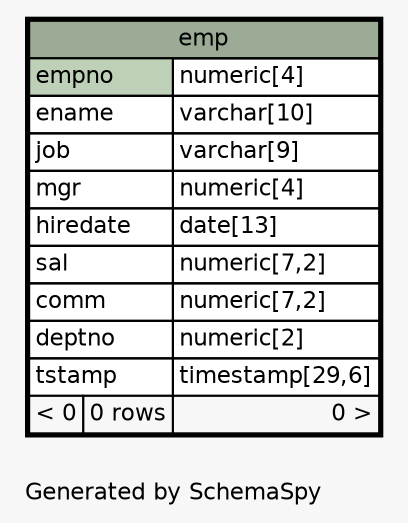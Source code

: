 // dot 2.26.3 on Linux 3.2.0-4-amd64
// SchemaSpy rev 590
digraph "oneDegreeRelationshipsDiagram" {
  graph [
    rankdir="RL"
    bgcolor="#f7f7f7"
    label="\nGenerated by SchemaSpy"
    labeljust="l"
    nodesep="0.18"
    ranksep="0.46"
    fontname="Helvetica"
    fontsize="11"
  ];
  node [
    fontname="Helvetica"
    fontsize="11"
    shape="plaintext"
  ];
  edge [
    arrowsize="0.8"
  ];
  "emp" [
    label=<
    <TABLE BORDER="2" CELLBORDER="1" CELLSPACING="0" BGCOLOR="#ffffff">
      <TR><TD COLSPAN="3" BGCOLOR="#9bab96" ALIGN="CENTER">emp</TD></TR>
      <TR><TD PORT="empno" COLSPAN="2" BGCOLOR="#bed1b8" ALIGN="LEFT">empno</TD><TD PORT="empno.type" ALIGN="LEFT">numeric[4]</TD></TR>
      <TR><TD PORT="ename" COLSPAN="2" ALIGN="LEFT">ename</TD><TD PORT="ename.type" ALIGN="LEFT">varchar[10]</TD></TR>
      <TR><TD PORT="job" COLSPAN="2" ALIGN="LEFT">job</TD><TD PORT="job.type" ALIGN="LEFT">varchar[9]</TD></TR>
      <TR><TD PORT="mgr" COLSPAN="2" ALIGN="LEFT">mgr</TD><TD PORT="mgr.type" ALIGN="LEFT">numeric[4]</TD></TR>
      <TR><TD PORT="hiredate" COLSPAN="2" ALIGN="LEFT">hiredate</TD><TD PORT="hiredate.type" ALIGN="LEFT">date[13]</TD></TR>
      <TR><TD PORT="sal" COLSPAN="2" ALIGN="LEFT">sal</TD><TD PORT="sal.type" ALIGN="LEFT">numeric[7,2]</TD></TR>
      <TR><TD PORT="comm" COLSPAN="2" ALIGN="LEFT">comm</TD><TD PORT="comm.type" ALIGN="LEFT">numeric[7,2]</TD></TR>
      <TR><TD PORT="deptno" COLSPAN="2" ALIGN="LEFT">deptno</TD><TD PORT="deptno.type" ALIGN="LEFT">numeric[2]</TD></TR>
      <TR><TD PORT="tstamp" COLSPAN="2" ALIGN="LEFT">tstamp</TD><TD PORT="tstamp.type" ALIGN="LEFT">timestamp[29,6]</TD></TR>
      <TR><TD ALIGN="LEFT" BGCOLOR="#f7f7f7">&lt; 0</TD><TD ALIGN="RIGHT" BGCOLOR="#f7f7f7">0 rows</TD><TD ALIGN="RIGHT" BGCOLOR="#f7f7f7">0 &gt;</TD></TR>
    </TABLE>>
    URL="emp.html"
    tooltip="emp"
  ];
}

